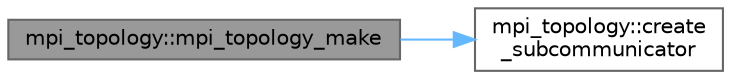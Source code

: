 digraph "mpi_topology::mpi_topology_make"
{
 // LATEX_PDF_SIZE
  bgcolor="transparent";
  edge [fontname=Helvetica,fontsize=10,labelfontname=Helvetica,labelfontsize=10];
  node [fontname=Helvetica,fontsize=10,shape=box,height=0.2,width=0.4];
  rankdir="LR";
  Node1 [id="Node000001",label="mpi_topology::mpi_topology_make",height=0.2,width=0.4,color="gray40", fillcolor="grey60", style="filled", fontcolor="black",tooltip="Create the cartesian topology for the MPI processes and subcommunicators."];
  Node1 -> Node2 [id="edge1_Node000001_Node000002",color="steelblue1",style="solid",tooltip=" "];
  Node2 [id="Node000002",label="mpi_topology::create\l_subcommunicator",height=0.2,width=0.4,color="grey40", fillcolor="white", style="filled",URL="$namespacempi__topology.html#a1025e7bec20c5a8ec92fbec6a5b1888d",tooltip=" "];
}
